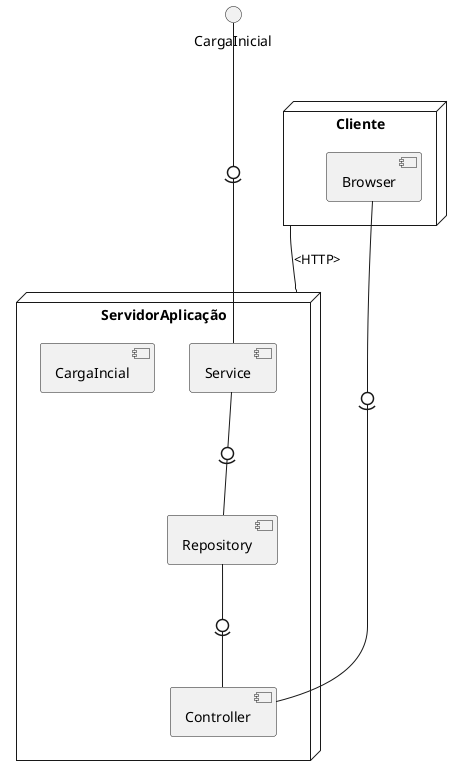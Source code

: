 @startuml Implementacao
skinparam componentStyle uml2

node ServidorAplicação{

    [Controller]
    [Repository]
    [Service]

    [CargaIncial]

}

node Cliente{

    [Browser]

}

Cliente -- ServidorAplicação: <HTTP>
CargaInicial --0)- Service
Service --0)- Repository
Repository --0)- Controller

Browser --0)- Controller


@enduml